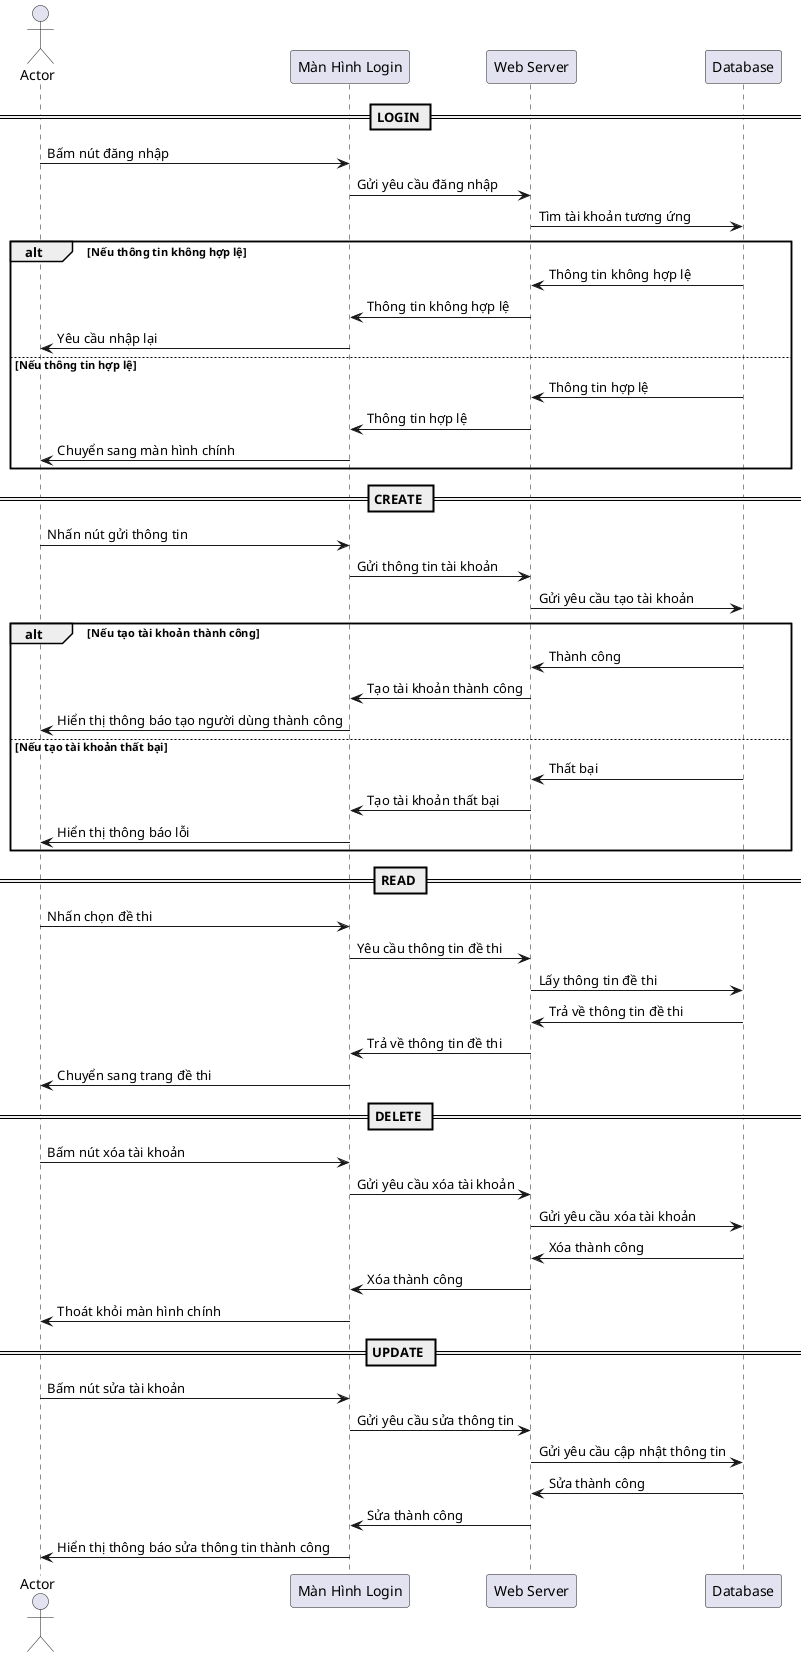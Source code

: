 @startuml

actor Actor
participant "Màn Hình Login" as MHLogin
participant "Web Server" as Server
participant "Database" as DB

== LOGIN ==
Actor -> MHLogin: Bấm nút đăng nhập
MHLogin -> Server: Gửi yêu cầu đăng nhập
Server -> DB: Tìm tài khoản tương ứng

alt Nếu thông tin không hợp lệ
    DB -> Server: Thông tin không hợp lệ
    Server -> MHLogin: Thông tin không hợp lệ
    MHLogin -> Actor: Yêu cầu nhập lại
else Nếu thông tin hợp lệ
    DB -> Server: Thông tin hợp lệ
    Server -> MHLogin: Thông tin hợp lệ
    MHLogin -> Actor: Chuyển sang màn hình chính
end

== CREATE ==
Actor -> MHLogin: Nhấn nút gửi thông tin
MHLogin -> Server: Gửi thông tin tài khoản
Server -> DB: Gửi yêu cầu tạo tài khoản

alt Nếu tạo tài khoản thành công
    DB -> Server: Thành công
    Server -> MHLogin: Tạo tài khoản thành công
    MHLogin -> Actor: Hiển thị thông báo tạo người dùng thành công
else Nếu tạo tài khoản thất bại
    DB -> Server: Thất bại
    Server -> MHLogin: Tạo tài khoản thất bại
    MHLogin -> Actor: Hiển thị thông báo lỗi
end

== READ ==
Actor -> MHLogin: Nhấn chọn đề thi
MHLogin -> Server: Yêu cầu thông tin đề thi
Server -> DB: Lấy thông tin đề thi
DB -> Server: Trả về thông tin đề thi
Server -> MHLogin: Trả về thông tin đề thi
MHLogin -> Actor: Chuyển sang trang đề thi

== DELETE ==
Actor -> MHLogin: Bấm nút xóa tài khoản
MHLogin -> Server: Gửi yêu cầu xóa tài khoản
Server -> DB: Gửi yêu cầu xóa tài khoản
DB -> Server: Xóa thành công
Server -> MHLogin: Xóa thành công
MHLogin -> Actor: Thoát khỏi màn hình chính

== UPDATE ==
Actor -> MHLogin: Bấm nút sửa tài khoản
MHLogin -> Server: Gửi yêu cầu sửa thông tin
Server -> DB: Gửi yêu cầu cập nhật thông tin
DB -> Server: Sửa thành công
Server -> MHLogin: Sửa thành công
MHLogin -> Actor: Hiển thị thông báo sửa thông tin thành công

@enduml